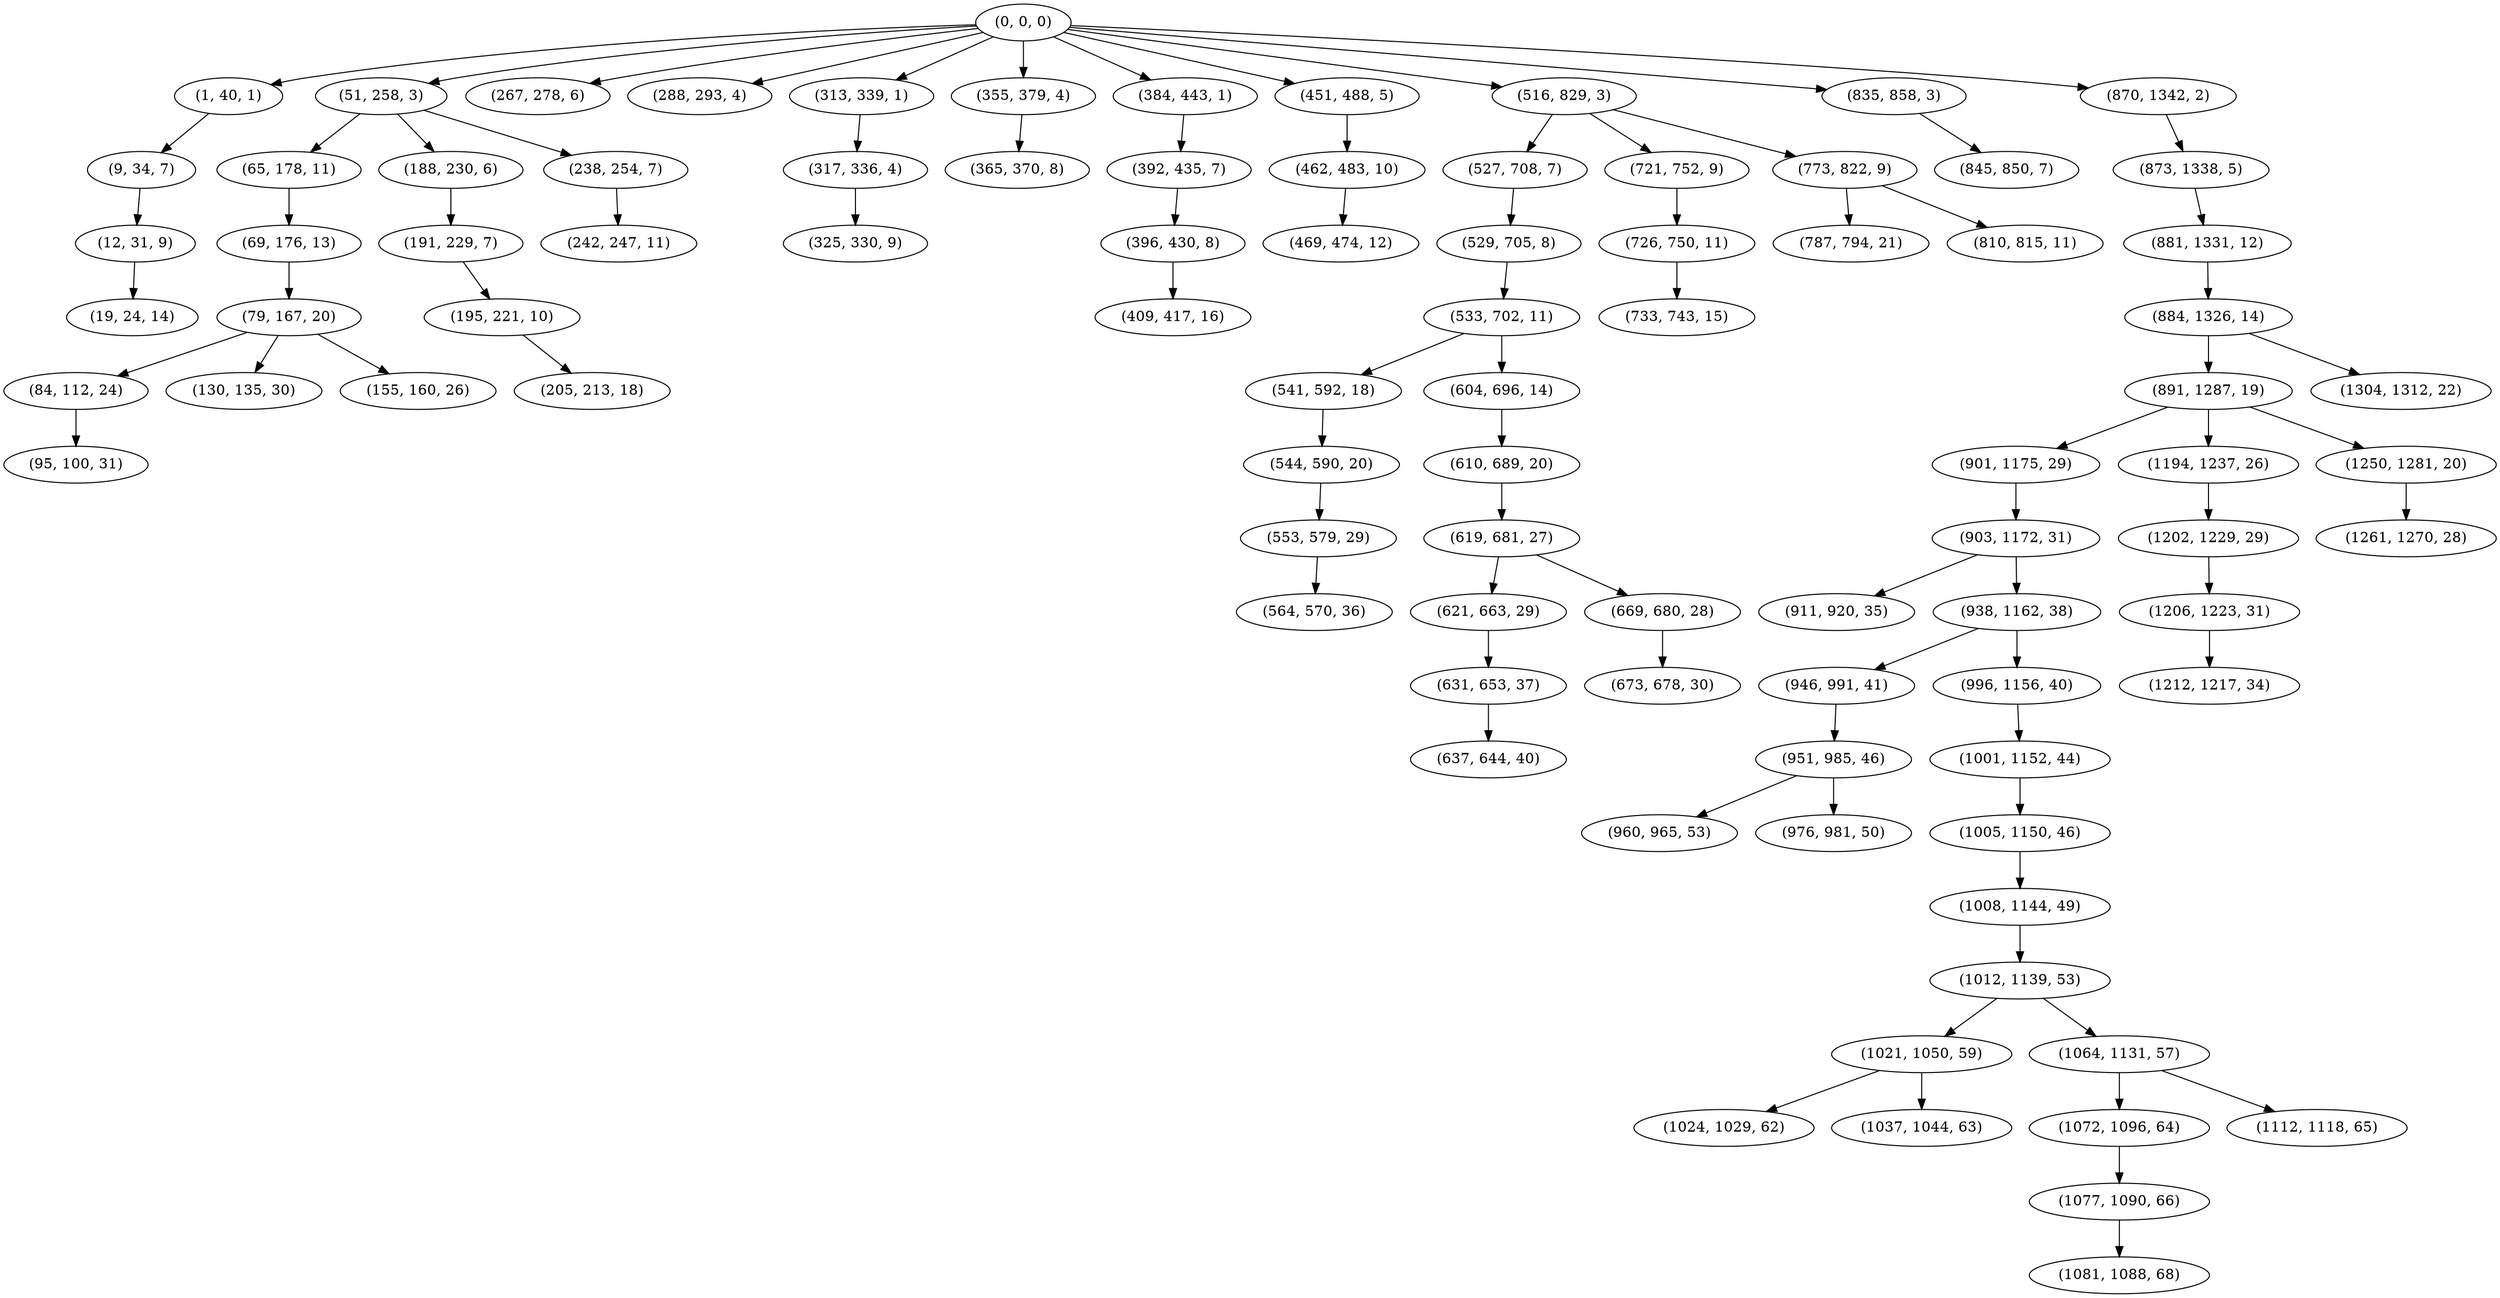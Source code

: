 digraph tree {
    "(0, 0, 0)";
    "(1, 40, 1)";
    "(9, 34, 7)";
    "(12, 31, 9)";
    "(19, 24, 14)";
    "(51, 258, 3)";
    "(65, 178, 11)";
    "(69, 176, 13)";
    "(79, 167, 20)";
    "(84, 112, 24)";
    "(95, 100, 31)";
    "(130, 135, 30)";
    "(155, 160, 26)";
    "(188, 230, 6)";
    "(191, 229, 7)";
    "(195, 221, 10)";
    "(205, 213, 18)";
    "(238, 254, 7)";
    "(242, 247, 11)";
    "(267, 278, 6)";
    "(288, 293, 4)";
    "(313, 339, 1)";
    "(317, 336, 4)";
    "(325, 330, 9)";
    "(355, 379, 4)";
    "(365, 370, 8)";
    "(384, 443, 1)";
    "(392, 435, 7)";
    "(396, 430, 8)";
    "(409, 417, 16)";
    "(451, 488, 5)";
    "(462, 483, 10)";
    "(469, 474, 12)";
    "(516, 829, 3)";
    "(527, 708, 7)";
    "(529, 705, 8)";
    "(533, 702, 11)";
    "(541, 592, 18)";
    "(544, 590, 20)";
    "(553, 579, 29)";
    "(564, 570, 36)";
    "(604, 696, 14)";
    "(610, 689, 20)";
    "(619, 681, 27)";
    "(621, 663, 29)";
    "(631, 653, 37)";
    "(637, 644, 40)";
    "(669, 680, 28)";
    "(673, 678, 30)";
    "(721, 752, 9)";
    "(726, 750, 11)";
    "(733, 743, 15)";
    "(773, 822, 9)";
    "(787, 794, 21)";
    "(810, 815, 11)";
    "(835, 858, 3)";
    "(845, 850, 7)";
    "(870, 1342, 2)";
    "(873, 1338, 5)";
    "(881, 1331, 12)";
    "(884, 1326, 14)";
    "(891, 1287, 19)";
    "(901, 1175, 29)";
    "(903, 1172, 31)";
    "(911, 920, 35)";
    "(938, 1162, 38)";
    "(946, 991, 41)";
    "(951, 985, 46)";
    "(960, 965, 53)";
    "(976, 981, 50)";
    "(996, 1156, 40)";
    "(1001, 1152, 44)";
    "(1005, 1150, 46)";
    "(1008, 1144, 49)";
    "(1012, 1139, 53)";
    "(1021, 1050, 59)";
    "(1024, 1029, 62)";
    "(1037, 1044, 63)";
    "(1064, 1131, 57)";
    "(1072, 1096, 64)";
    "(1077, 1090, 66)";
    "(1081, 1088, 68)";
    "(1112, 1118, 65)";
    "(1194, 1237, 26)";
    "(1202, 1229, 29)";
    "(1206, 1223, 31)";
    "(1212, 1217, 34)";
    "(1250, 1281, 20)";
    "(1261, 1270, 28)";
    "(1304, 1312, 22)";
    "(0, 0, 0)" -> "(1, 40, 1)";
    "(0, 0, 0)" -> "(51, 258, 3)";
    "(0, 0, 0)" -> "(267, 278, 6)";
    "(0, 0, 0)" -> "(288, 293, 4)";
    "(0, 0, 0)" -> "(313, 339, 1)";
    "(0, 0, 0)" -> "(355, 379, 4)";
    "(0, 0, 0)" -> "(384, 443, 1)";
    "(0, 0, 0)" -> "(451, 488, 5)";
    "(0, 0, 0)" -> "(516, 829, 3)";
    "(0, 0, 0)" -> "(835, 858, 3)";
    "(0, 0, 0)" -> "(870, 1342, 2)";
    "(1, 40, 1)" -> "(9, 34, 7)";
    "(9, 34, 7)" -> "(12, 31, 9)";
    "(12, 31, 9)" -> "(19, 24, 14)";
    "(51, 258, 3)" -> "(65, 178, 11)";
    "(51, 258, 3)" -> "(188, 230, 6)";
    "(51, 258, 3)" -> "(238, 254, 7)";
    "(65, 178, 11)" -> "(69, 176, 13)";
    "(69, 176, 13)" -> "(79, 167, 20)";
    "(79, 167, 20)" -> "(84, 112, 24)";
    "(79, 167, 20)" -> "(130, 135, 30)";
    "(79, 167, 20)" -> "(155, 160, 26)";
    "(84, 112, 24)" -> "(95, 100, 31)";
    "(188, 230, 6)" -> "(191, 229, 7)";
    "(191, 229, 7)" -> "(195, 221, 10)";
    "(195, 221, 10)" -> "(205, 213, 18)";
    "(238, 254, 7)" -> "(242, 247, 11)";
    "(313, 339, 1)" -> "(317, 336, 4)";
    "(317, 336, 4)" -> "(325, 330, 9)";
    "(355, 379, 4)" -> "(365, 370, 8)";
    "(384, 443, 1)" -> "(392, 435, 7)";
    "(392, 435, 7)" -> "(396, 430, 8)";
    "(396, 430, 8)" -> "(409, 417, 16)";
    "(451, 488, 5)" -> "(462, 483, 10)";
    "(462, 483, 10)" -> "(469, 474, 12)";
    "(516, 829, 3)" -> "(527, 708, 7)";
    "(516, 829, 3)" -> "(721, 752, 9)";
    "(516, 829, 3)" -> "(773, 822, 9)";
    "(527, 708, 7)" -> "(529, 705, 8)";
    "(529, 705, 8)" -> "(533, 702, 11)";
    "(533, 702, 11)" -> "(541, 592, 18)";
    "(533, 702, 11)" -> "(604, 696, 14)";
    "(541, 592, 18)" -> "(544, 590, 20)";
    "(544, 590, 20)" -> "(553, 579, 29)";
    "(553, 579, 29)" -> "(564, 570, 36)";
    "(604, 696, 14)" -> "(610, 689, 20)";
    "(610, 689, 20)" -> "(619, 681, 27)";
    "(619, 681, 27)" -> "(621, 663, 29)";
    "(619, 681, 27)" -> "(669, 680, 28)";
    "(621, 663, 29)" -> "(631, 653, 37)";
    "(631, 653, 37)" -> "(637, 644, 40)";
    "(669, 680, 28)" -> "(673, 678, 30)";
    "(721, 752, 9)" -> "(726, 750, 11)";
    "(726, 750, 11)" -> "(733, 743, 15)";
    "(773, 822, 9)" -> "(787, 794, 21)";
    "(773, 822, 9)" -> "(810, 815, 11)";
    "(835, 858, 3)" -> "(845, 850, 7)";
    "(870, 1342, 2)" -> "(873, 1338, 5)";
    "(873, 1338, 5)" -> "(881, 1331, 12)";
    "(881, 1331, 12)" -> "(884, 1326, 14)";
    "(884, 1326, 14)" -> "(891, 1287, 19)";
    "(884, 1326, 14)" -> "(1304, 1312, 22)";
    "(891, 1287, 19)" -> "(901, 1175, 29)";
    "(891, 1287, 19)" -> "(1194, 1237, 26)";
    "(891, 1287, 19)" -> "(1250, 1281, 20)";
    "(901, 1175, 29)" -> "(903, 1172, 31)";
    "(903, 1172, 31)" -> "(911, 920, 35)";
    "(903, 1172, 31)" -> "(938, 1162, 38)";
    "(938, 1162, 38)" -> "(946, 991, 41)";
    "(938, 1162, 38)" -> "(996, 1156, 40)";
    "(946, 991, 41)" -> "(951, 985, 46)";
    "(951, 985, 46)" -> "(960, 965, 53)";
    "(951, 985, 46)" -> "(976, 981, 50)";
    "(996, 1156, 40)" -> "(1001, 1152, 44)";
    "(1001, 1152, 44)" -> "(1005, 1150, 46)";
    "(1005, 1150, 46)" -> "(1008, 1144, 49)";
    "(1008, 1144, 49)" -> "(1012, 1139, 53)";
    "(1012, 1139, 53)" -> "(1021, 1050, 59)";
    "(1012, 1139, 53)" -> "(1064, 1131, 57)";
    "(1021, 1050, 59)" -> "(1024, 1029, 62)";
    "(1021, 1050, 59)" -> "(1037, 1044, 63)";
    "(1064, 1131, 57)" -> "(1072, 1096, 64)";
    "(1064, 1131, 57)" -> "(1112, 1118, 65)";
    "(1072, 1096, 64)" -> "(1077, 1090, 66)";
    "(1077, 1090, 66)" -> "(1081, 1088, 68)";
    "(1194, 1237, 26)" -> "(1202, 1229, 29)";
    "(1202, 1229, 29)" -> "(1206, 1223, 31)";
    "(1206, 1223, 31)" -> "(1212, 1217, 34)";
    "(1250, 1281, 20)" -> "(1261, 1270, 28)";
}
